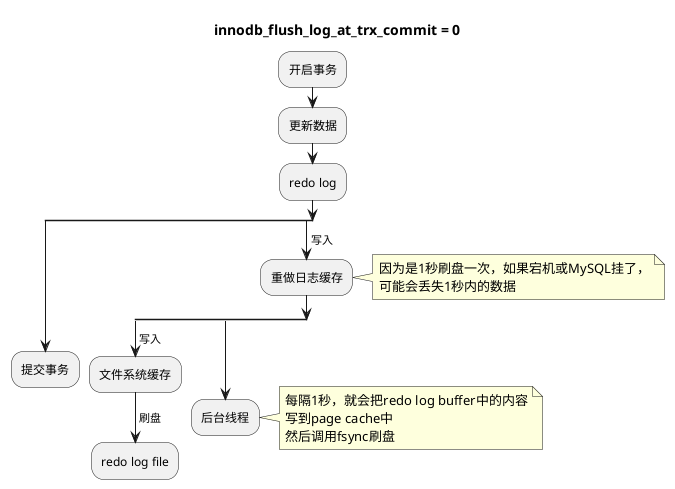 ```plantuml
@startuml
title innodb_flush_log_at_trx_commit = 0 
:开启事务;
:更新数据;
:redo log;
split
:提交事务;
kill
split again
->写入;
:重做日志缓存;
note right
因为是1秒刷盘一次，如果宕机或MySQL挂了，
可能会丢失1秒内的数据
end note
split
->写入;
:文件系统缓存;
->刷盘;
:redo log file;
detach
split again
:后台线程;
note right
每隔1秒，就会把redo log buffer中的内容
写到page cache中
然后调用fsync刷盘
end note

kill
end split 
end split 
@enduml
```